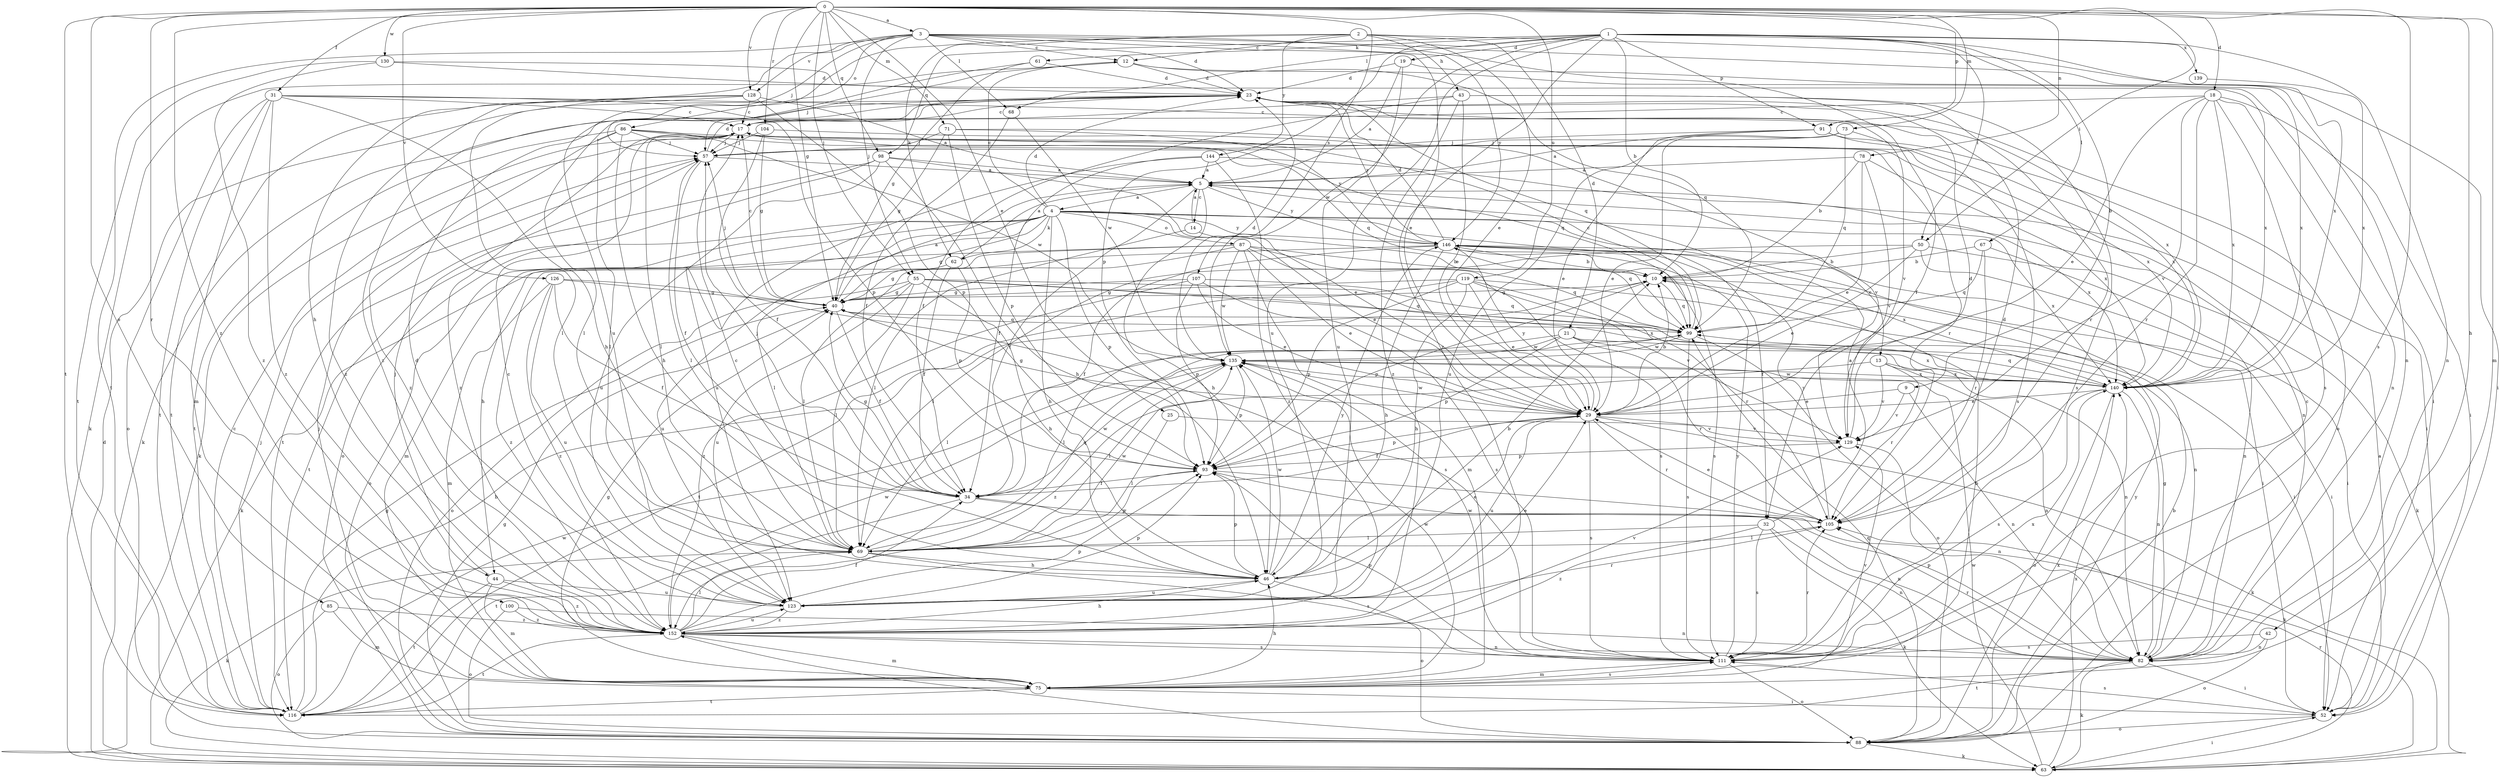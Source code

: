 strict digraph  {
0;
1;
2;
3;
4;
5;
9;
10;
12;
13;
14;
17;
18;
19;
21;
23;
25;
29;
31;
32;
34;
40;
42;
43;
44;
46;
50;
52;
55;
57;
61;
62;
63;
67;
68;
69;
71;
73;
75;
78;
82;
85;
86;
87;
88;
91;
93;
98;
99;
100;
104;
105;
107;
111;
116;
119;
123;
126;
128;
129;
130;
135;
139;
140;
144;
146;
152;
0 -> 3  [label=a];
0 -> 18  [label=d];
0 -> 25  [label=e];
0 -> 31  [label=f];
0 -> 40  [label=g];
0 -> 42  [label=h];
0 -> 50  [label=i];
0 -> 55  [label=j];
0 -> 71  [label=m];
0 -> 73  [label=m];
0 -> 75  [label=m];
0 -> 78  [label=n];
0 -> 85  [label=o];
0 -> 91  [label=p];
0 -> 98  [label=q];
0 -> 100  [label=r];
0 -> 104  [label=r];
0 -> 107  [label=s];
0 -> 111  [label=s];
0 -> 116  [label=t];
0 -> 119  [label=u];
0 -> 126  [label=v];
0 -> 128  [label=v];
0 -> 130  [label=w];
0 -> 152  [label=z];
1 -> 9  [label=b];
1 -> 10  [label=b];
1 -> 19  [label=d];
1 -> 50  [label=i];
1 -> 61  [label=k];
1 -> 67  [label=l];
1 -> 68  [label=l];
1 -> 82  [label=n];
1 -> 91  [label=p];
1 -> 93  [label=p];
1 -> 98  [label=q];
1 -> 123  [label=u];
1 -> 135  [label=w];
1 -> 139  [label=x];
1 -> 140  [label=x];
1 -> 152  [label=z];
2 -> 12  [label=c];
2 -> 21  [label=d];
2 -> 29  [label=e];
2 -> 43  [label=h];
2 -> 52  [label=i];
2 -> 62  [label=k];
2 -> 123  [label=u];
2 -> 144  [label=y];
3 -> 12  [label=c];
3 -> 23  [label=d];
3 -> 29  [label=e];
3 -> 32  [label=f];
3 -> 44  [label=h];
3 -> 55  [label=j];
3 -> 57  [label=j];
3 -> 68  [label=l];
3 -> 82  [label=n];
3 -> 86  [label=o];
3 -> 116  [label=t];
3 -> 128  [label=v];
3 -> 146  [label=y];
4 -> 12  [label=c];
4 -> 13  [label=c];
4 -> 23  [label=d];
4 -> 29  [label=e];
4 -> 32  [label=f];
4 -> 40  [label=g];
4 -> 44  [label=h];
4 -> 46  [label=h];
4 -> 62  [label=k];
4 -> 69  [label=l];
4 -> 75  [label=m];
4 -> 87  [label=o];
4 -> 88  [label=o];
4 -> 93  [label=p];
4 -> 116  [label=t];
4 -> 140  [label=x];
4 -> 146  [label=y];
5 -> 4  [label=a];
5 -> 14  [label=c];
5 -> 34  [label=f];
5 -> 46  [label=h];
5 -> 140  [label=x];
5 -> 146  [label=y];
9 -> 29  [label=e];
9 -> 82  [label=n];
9 -> 129  [label=v];
10 -> 40  [label=g];
10 -> 52  [label=i];
10 -> 93  [label=p];
10 -> 99  [label=q];
12 -> 23  [label=d];
12 -> 52  [label=i];
12 -> 63  [label=k];
12 -> 99  [label=q];
12 -> 152  [label=z];
13 -> 82  [label=n];
13 -> 105  [label=r];
13 -> 129  [label=v];
13 -> 140  [label=x];
13 -> 152  [label=z];
14 -> 5  [label=a];
14 -> 69  [label=l];
14 -> 99  [label=q];
17 -> 57  [label=j];
17 -> 63  [label=k];
17 -> 69  [label=l];
17 -> 99  [label=q];
17 -> 152  [label=z];
18 -> 17  [label=c];
18 -> 29  [label=e];
18 -> 52  [label=i];
18 -> 82  [label=n];
18 -> 105  [label=r];
18 -> 111  [label=s];
18 -> 129  [label=v];
18 -> 140  [label=x];
19 -> 5  [label=a];
19 -> 23  [label=d];
19 -> 123  [label=u];
19 -> 140  [label=x];
21 -> 69  [label=l];
21 -> 82  [label=n];
21 -> 93  [label=p];
21 -> 105  [label=r];
21 -> 135  [label=w];
21 -> 140  [label=x];
23 -> 17  [label=c];
23 -> 63  [label=k];
23 -> 69  [label=l];
23 -> 88  [label=o];
23 -> 99  [label=q];
23 -> 129  [label=v];
23 -> 146  [label=y];
25 -> 69  [label=l];
25 -> 129  [label=v];
29 -> 10  [label=b];
29 -> 34  [label=f];
29 -> 40  [label=g];
29 -> 63  [label=k];
29 -> 93  [label=p];
29 -> 105  [label=r];
29 -> 111  [label=s];
29 -> 123  [label=u];
29 -> 129  [label=v];
29 -> 135  [label=w];
29 -> 146  [label=y];
31 -> 17  [label=c];
31 -> 46  [label=h];
31 -> 75  [label=m];
31 -> 88  [label=o];
31 -> 93  [label=p];
31 -> 116  [label=t];
31 -> 140  [label=x];
31 -> 152  [label=z];
32 -> 5  [label=a];
32 -> 63  [label=k];
32 -> 69  [label=l];
32 -> 82  [label=n];
32 -> 111  [label=s];
32 -> 152  [label=z];
34 -> 40  [label=g];
34 -> 57  [label=j];
34 -> 82  [label=n];
34 -> 105  [label=r];
34 -> 116  [label=t];
34 -> 135  [label=w];
40 -> 5  [label=a];
40 -> 17  [label=c];
40 -> 34  [label=f];
40 -> 57  [label=j];
40 -> 99  [label=q];
42 -> 82  [label=n];
42 -> 88  [label=o];
42 -> 111  [label=s];
43 -> 17  [label=c];
43 -> 29  [label=e];
43 -> 34  [label=f];
43 -> 105  [label=r];
43 -> 111  [label=s];
43 -> 152  [label=z];
44 -> 57  [label=j];
44 -> 75  [label=m];
44 -> 116  [label=t];
44 -> 123  [label=u];
44 -> 152  [label=z];
46 -> 10  [label=b];
46 -> 17  [label=c];
46 -> 29  [label=e];
46 -> 88  [label=o];
46 -> 93  [label=p];
46 -> 123  [label=u];
46 -> 135  [label=w];
46 -> 146  [label=y];
50 -> 10  [label=b];
50 -> 29  [label=e];
50 -> 52  [label=i];
50 -> 63  [label=k];
50 -> 69  [label=l];
52 -> 5  [label=a];
52 -> 88  [label=o];
52 -> 111  [label=s];
55 -> 40  [label=g];
55 -> 46  [label=h];
55 -> 69  [label=l];
55 -> 82  [label=n];
55 -> 88  [label=o];
55 -> 99  [label=q];
55 -> 123  [label=u];
55 -> 140  [label=x];
57 -> 5  [label=a];
57 -> 23  [label=d];
57 -> 34  [label=f];
57 -> 69  [label=l];
61 -> 23  [label=d];
61 -> 40  [label=g];
61 -> 57  [label=j];
62 -> 5  [label=a];
62 -> 34  [label=f];
62 -> 40  [label=g];
62 -> 93  [label=p];
63 -> 23  [label=d];
63 -> 52  [label=i];
63 -> 105  [label=r];
63 -> 135  [label=w];
63 -> 140  [label=x];
67 -> 10  [label=b];
67 -> 82  [label=n];
67 -> 99  [label=q];
67 -> 105  [label=r];
68 -> 34  [label=f];
68 -> 135  [label=w];
69 -> 46  [label=h];
69 -> 63  [label=k];
69 -> 93  [label=p];
69 -> 99  [label=q];
69 -> 111  [label=s];
69 -> 135  [label=w];
71 -> 40  [label=g];
71 -> 57  [label=j];
71 -> 93  [label=p];
71 -> 140  [label=x];
71 -> 146  [label=y];
73 -> 29  [label=e];
73 -> 57  [label=j];
73 -> 99  [label=q];
73 -> 111  [label=s];
73 -> 123  [label=u];
75 -> 10  [label=b];
75 -> 40  [label=g];
75 -> 46  [label=h];
75 -> 52  [label=i];
75 -> 57  [label=j];
75 -> 111  [label=s];
75 -> 116  [label=t];
75 -> 129  [label=v];
75 -> 135  [label=w];
78 -> 5  [label=a];
78 -> 10  [label=b];
78 -> 29  [label=e];
78 -> 129  [label=v];
78 -> 140  [label=x];
82 -> 17  [label=c];
82 -> 40  [label=g];
82 -> 52  [label=i];
82 -> 63  [label=k];
82 -> 93  [label=p];
82 -> 105  [label=r];
82 -> 116  [label=t];
85 -> 75  [label=m];
85 -> 88  [label=o];
85 -> 152  [label=z];
86 -> 46  [label=h];
86 -> 57  [label=j];
86 -> 69  [label=l];
86 -> 99  [label=q];
86 -> 105  [label=r];
86 -> 116  [label=t];
86 -> 135  [label=w];
86 -> 152  [label=z];
87 -> 10  [label=b];
87 -> 29  [label=e];
87 -> 63  [label=k];
87 -> 69  [label=l];
87 -> 75  [label=m];
87 -> 99  [label=q];
87 -> 111  [label=s];
87 -> 135  [label=w];
87 -> 152  [label=z];
88 -> 10  [label=b];
88 -> 40  [label=g];
88 -> 63  [label=k];
88 -> 99  [label=q];
88 -> 140  [label=x];
88 -> 146  [label=y];
88 -> 152  [label=z];
91 -> 5  [label=a];
91 -> 29  [label=e];
91 -> 52  [label=i];
91 -> 57  [label=j];
91 -> 140  [label=x];
93 -> 34  [label=f];
93 -> 63  [label=k];
98 -> 5  [label=a];
98 -> 29  [label=e];
98 -> 46  [label=h];
98 -> 88  [label=o];
98 -> 116  [label=t];
98 -> 123  [label=u];
99 -> 17  [label=c];
99 -> 69  [label=l];
99 -> 88  [label=o];
99 -> 111  [label=s];
99 -> 135  [label=w];
100 -> 82  [label=n];
100 -> 88  [label=o];
100 -> 152  [label=z];
104 -> 34  [label=f];
104 -> 40  [label=g];
104 -> 57  [label=j];
104 -> 129  [label=v];
105 -> 23  [label=d];
105 -> 29  [label=e];
105 -> 69  [label=l];
105 -> 146  [label=y];
107 -> 29  [label=e];
107 -> 40  [label=g];
107 -> 93  [label=p];
107 -> 99  [label=q];
107 -> 111  [label=s];
107 -> 152  [label=z];
111 -> 75  [label=m];
111 -> 88  [label=o];
111 -> 93  [label=p];
111 -> 105  [label=r];
111 -> 135  [label=w];
111 -> 140  [label=x];
111 -> 146  [label=y];
116 -> 10  [label=b];
116 -> 17  [label=c];
116 -> 40  [label=g];
116 -> 57  [label=j];
116 -> 135  [label=w];
119 -> 29  [label=e];
119 -> 40  [label=g];
119 -> 46  [label=h];
119 -> 52  [label=i];
119 -> 93  [label=p];
119 -> 105  [label=r];
119 -> 116  [label=t];
119 -> 129  [label=v];
123 -> 17  [label=c];
123 -> 23  [label=d];
123 -> 29  [label=e];
123 -> 93  [label=p];
123 -> 105  [label=r];
123 -> 152  [label=z];
126 -> 34  [label=f];
126 -> 40  [label=g];
126 -> 75  [label=m];
126 -> 111  [label=s];
126 -> 123  [label=u];
126 -> 152  [label=z];
128 -> 5  [label=a];
128 -> 17  [label=c];
128 -> 69  [label=l];
128 -> 93  [label=p];
128 -> 116  [label=t];
128 -> 152  [label=z];
129 -> 23  [label=d];
129 -> 82  [label=n];
129 -> 93  [label=p];
130 -> 23  [label=d];
130 -> 116  [label=t];
130 -> 140  [label=x];
130 -> 152  [label=z];
135 -> 23  [label=d];
135 -> 69  [label=l];
135 -> 93  [label=p];
135 -> 140  [label=x];
139 -> 140  [label=x];
140 -> 29  [label=e];
140 -> 82  [label=n];
140 -> 88  [label=o];
140 -> 99  [label=q];
140 -> 111  [label=s];
140 -> 135  [label=w];
144 -> 5  [label=a];
144 -> 34  [label=f];
144 -> 82  [label=n];
144 -> 123  [label=u];
144 -> 152  [label=z];
146 -> 10  [label=b];
146 -> 23  [label=d];
146 -> 34  [label=f];
146 -> 46  [label=h];
146 -> 52  [label=i];
146 -> 111  [label=s];
146 -> 123  [label=u];
146 -> 140  [label=x];
152 -> 34  [label=f];
152 -> 46  [label=h];
152 -> 69  [label=l];
152 -> 75  [label=m];
152 -> 82  [label=n];
152 -> 93  [label=p];
152 -> 111  [label=s];
152 -> 116  [label=t];
152 -> 123  [label=u];
152 -> 129  [label=v];
152 -> 135  [label=w];
}
